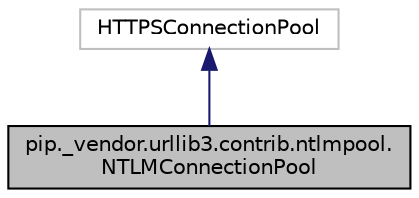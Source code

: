 digraph "pip._vendor.urllib3.contrib.ntlmpool.NTLMConnectionPool"
{
  edge [fontname="Helvetica",fontsize="10",labelfontname="Helvetica",labelfontsize="10"];
  node [fontname="Helvetica",fontsize="10",shape=record];
  Node2 [label="pip._vendor.urllib3.contrib.ntlmpool.\lNTLMConnectionPool",height=0.2,width=0.4,color="black", fillcolor="grey75", style="filled", fontcolor="black"];
  Node3 -> Node2 [dir="back",color="midnightblue",fontsize="10",style="solid",fontname="Helvetica"];
  Node3 [label="HTTPSConnectionPool",height=0.2,width=0.4,color="grey75", fillcolor="white", style="filled"];
}
